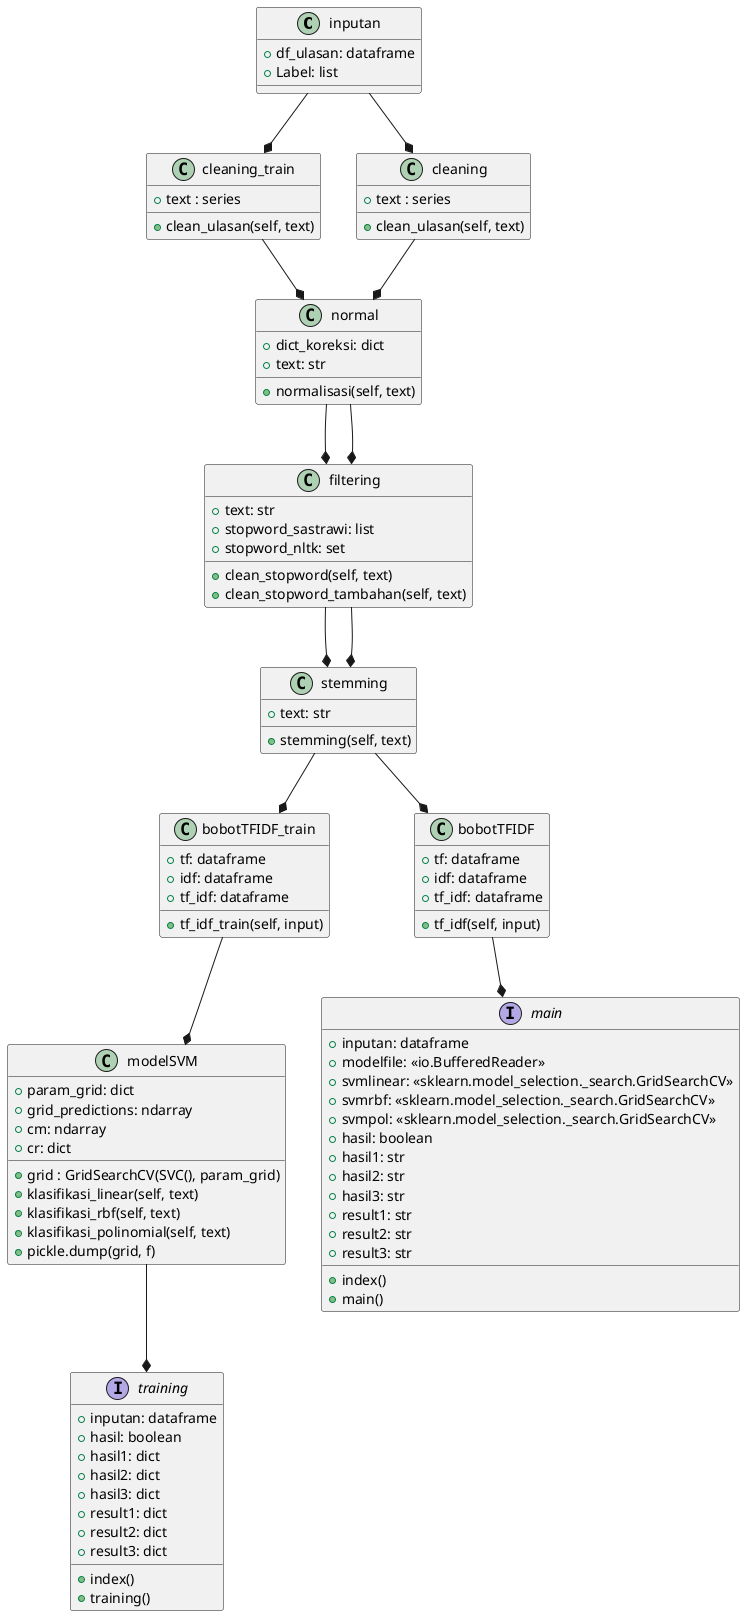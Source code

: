 @startuml "Class Diagram"
class inputan{
    + df_ulasan: dataframe
    + Label: list
}
class cleaning_train{
    + text : series
    + clean_ulasan(self, text)
}
class cleaning{
    + text : series
    + clean_ulasan(self, text)
}
class normal{
    + dict_koreksi: dict
    + text: str
    + normalisasi(self, text)
}
class filtering{
    + text: str
    + stopword_sastrawi: list
    + stopword_nltk: set
    + clean_stopword(self, text)
    + clean_stopword_tambahan(self, text)
}
class stemming{
    + text: str
    + stemming(self, text)
}
class bobotTFIDF_train{
    + tf: dataframe
    + idf: dataframe
    + tf_idf: dataframe
    + tf_idf_train(self, input)
}
class bobotTFIDF{
    + tf: dataframe
    + idf: dataframe
    + tf_idf: dataframe
    + tf_idf(self, input)
}
class modelSVM{
    + param_grid: dict
    + grid_predictions: ndarray
    + cm: ndarray
    + cr: dict
    + grid : GridSearchCV(SVC(), param_grid)
    + klasifikasi_linear(self, text)
    + klasifikasi_rbf(self, text)
    + klasifikasi_polinomial(self, text)
    + pickle.dump(grid, f)
}
interface training{
    + inputan: dataframe
    + hasil: boolean
    + hasil1: dict
    + hasil2: dict
    + hasil3: dict
    + result1: dict
    + result2: dict
    + result3: dict
    + index()
    + training()
}
inputan --* cleaning_train
cleaning_train --* normal
normal --* filtering
filtering --* stemming
stemming --* bobotTFIDF_train
bobotTFIDF_train --* modelSVM
modelSVM --* training

interface main{
    + inputan: dataframe
    + modelfile: <<io.BufferedReader>>
    + svmlinear: <<sklearn.model_selection._search.GridSearchCV>>
    + svmrbf: <<sklearn.model_selection._search.GridSearchCV>>
    + svmpol: <<sklearn.model_selection._search.GridSearchCV>>
    + hasil: boolean
    + hasil1: str
    + hasil2: str
    + hasil3: str
    + result1: str
    + result2: str
    + result3: str
    + index()
    + main()
}
inputan --* cleaning
cleaning --* normal
normal --* filtering
filtering --* stemming
stemming --* bobotTFIDF
bobotTFIDF --* main 
@enduml